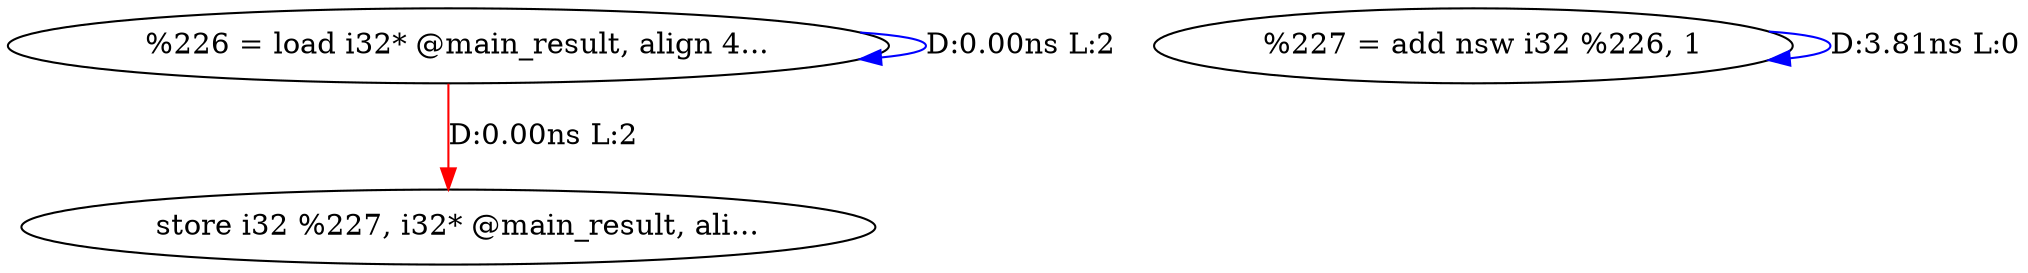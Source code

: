 digraph {
Node0x412ca00[label="  %226 = load i32* @main_result, align 4..."];
Node0x412ca00 -> Node0x412ca00[label="D:0.00ns L:2",color=blue];
Node0x412cc80[label="  store i32 %227, i32* @main_result, ali..."];
Node0x412ca00 -> Node0x412cc80[label="D:0.00ns L:2",color=red];
Node0x412cb40[label="  %227 = add nsw i32 %226, 1"];
Node0x412cb40 -> Node0x412cb40[label="D:3.81ns L:0",color=blue];
}
